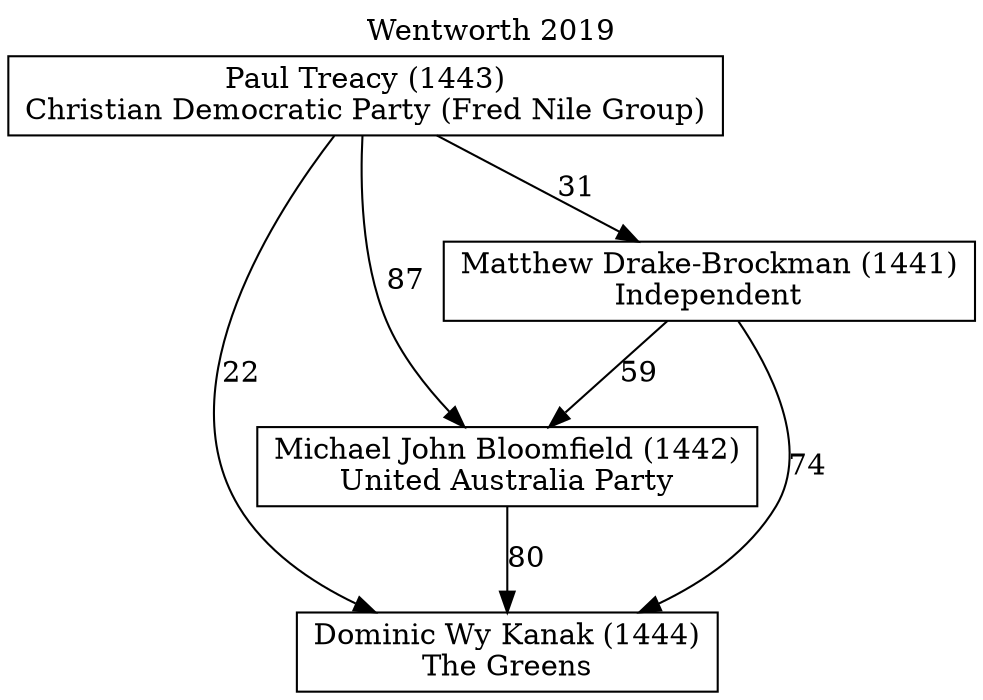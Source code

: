 // House preference flow
digraph "Dominic Wy Kanak (1444)_Wentworth_2019" {
	graph [label="Wentworth 2019" labelloc=t mclimit=10]
	node [shape=box]
	"Dominic Wy Kanak (1444)" [label="Dominic Wy Kanak (1444)
The Greens"]
	"Michael John Bloomfield (1442)" [label="Michael John Bloomfield (1442)
United Australia Party"]
	"Matthew Drake-Brockman (1441)" [label="Matthew Drake-Brockman (1441)
Independent"]
	"Paul Treacy (1443)" [label="Paul Treacy (1443)
Christian Democratic Party (Fred Nile Group)"]
	"Dominic Wy Kanak (1444)" [label="Dominic Wy Kanak (1444)
The Greens"]
	"Matthew Drake-Brockman (1441)" [label="Matthew Drake-Brockman (1441)
Independent"]
	"Paul Treacy (1443)" [label="Paul Treacy (1443)
Christian Democratic Party (Fred Nile Group)"]
	"Dominic Wy Kanak (1444)" [label="Dominic Wy Kanak (1444)
The Greens"]
	"Paul Treacy (1443)" [label="Paul Treacy (1443)
Christian Democratic Party (Fred Nile Group)"]
	"Paul Treacy (1443)" [label="Paul Treacy (1443)
Christian Democratic Party (Fred Nile Group)"]
	"Matthew Drake-Brockman (1441)" [label="Matthew Drake-Brockman (1441)
Independent"]
	"Paul Treacy (1443)" [label="Paul Treacy (1443)
Christian Democratic Party (Fred Nile Group)"]
	"Paul Treacy (1443)" [label="Paul Treacy (1443)
Christian Democratic Party (Fred Nile Group)"]
	"Michael John Bloomfield (1442)" [label="Michael John Bloomfield (1442)
United Australia Party"]
	"Matthew Drake-Brockman (1441)" [label="Matthew Drake-Brockman (1441)
Independent"]
	"Paul Treacy (1443)" [label="Paul Treacy (1443)
Christian Democratic Party (Fred Nile Group)"]
	"Michael John Bloomfield (1442)" [label="Michael John Bloomfield (1442)
United Australia Party"]
	"Paul Treacy (1443)" [label="Paul Treacy (1443)
Christian Democratic Party (Fred Nile Group)"]
	"Paul Treacy (1443)" [label="Paul Treacy (1443)
Christian Democratic Party (Fred Nile Group)"]
	"Matthew Drake-Brockman (1441)" [label="Matthew Drake-Brockman (1441)
Independent"]
	"Paul Treacy (1443)" [label="Paul Treacy (1443)
Christian Democratic Party (Fred Nile Group)"]
	"Paul Treacy (1443)" [label="Paul Treacy (1443)
Christian Democratic Party (Fred Nile Group)"]
	"Michael John Bloomfield (1442)" -> "Dominic Wy Kanak (1444)" [label=80]
	"Matthew Drake-Brockman (1441)" -> "Michael John Bloomfield (1442)" [label=59]
	"Paul Treacy (1443)" -> "Matthew Drake-Brockman (1441)" [label=31]
	"Matthew Drake-Brockman (1441)" -> "Dominic Wy Kanak (1444)" [label=74]
	"Paul Treacy (1443)" -> "Dominic Wy Kanak (1444)" [label=22]
	"Paul Treacy (1443)" -> "Michael John Bloomfield (1442)" [label=87]
}
